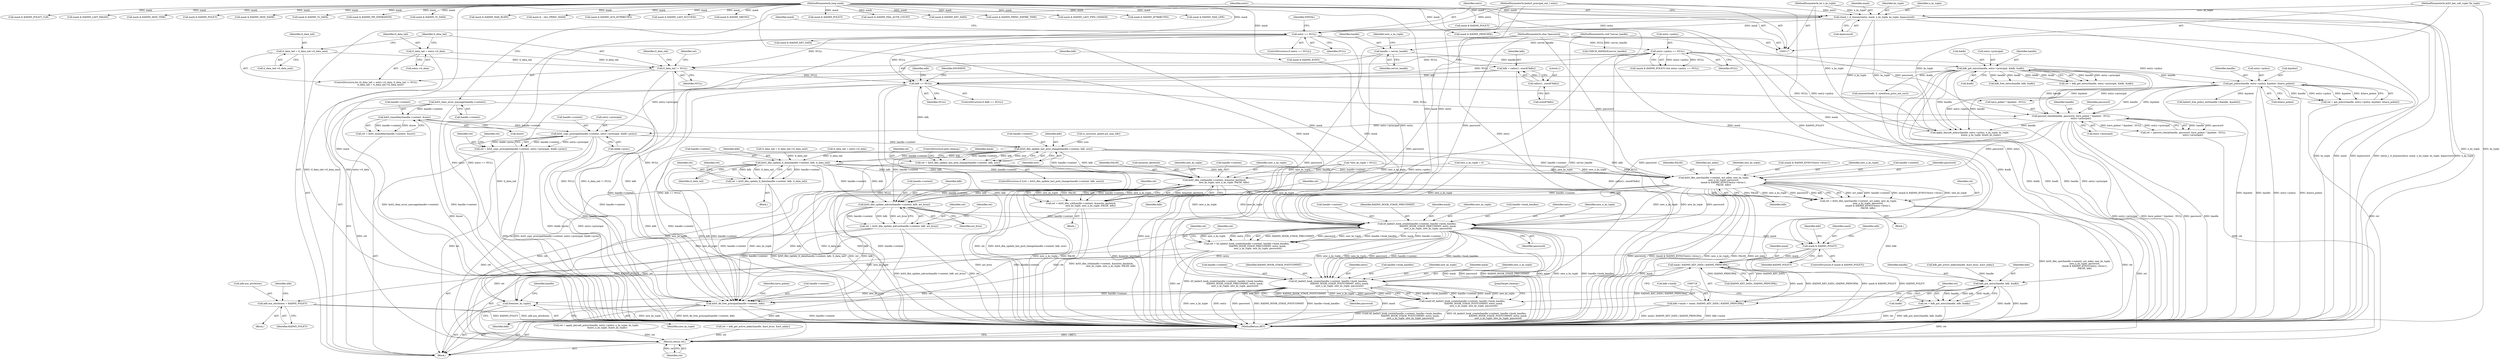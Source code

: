 digraph "0_krb5_e1caf6fb74981da62039846931ebdffed71309d1@pointer" {
"1000518" [label="(Call,krb5_copy_principal(handle->context, entry->principal, &kdb->princ))"];
"1000362" [label="(Call,krb5_timeofday(handle->context, &now))"];
"1000151" [label="(Call,krb5_clear_error_message(handle->context))"];
"1000345" [label="(Call,passwd_check(handle, password, have_polent ? &polent : NULL,\n                           entry->principal))"];
"1000328" [label="(Call,get_policy(handle, entry->policy, &polent, &have_polent))"];
"1000277" [label="(Call,kdb_get_entry(handle, entry->principal, &kdb, &adb))"];
"1000136" [label="(Call,handle = server_handle)"];
"1000118" [label="(MethodParameterIn,void *server_handle)"];
"1000224" [label="(Call,entry->policy == NULL)"];
"1000163" [label="(Call,entry == NULL)"];
"1000155" [label="(Call,check_1_6_dummy(entry, mask, n_ks_tuple, ks_tuple, &password))"];
"1000119" [label="(MethodParameterIn,kadm5_principal_ent_t entry)"];
"1000120" [label="(MethodParameterIn,long mask)"];
"1000121" [label="(MethodParameterIn,int n_ks_tuple)"];
"1000122" [label="(MethodParameterIn,krb5_key_salt_tuple *ks_tuple)"];
"1000123" [label="(MethodParameterIn,char *password)"];
"1000310" [label="(Call,kdb == NULL)"];
"1000302" [label="(Call,kdb = calloc(1, sizeof(*kdb)))"];
"1000304" [label="(Call,calloc(1, sizeof(*kdb)))"];
"1000258" [label="(Call,tl_data_tail != NULL)"];
"1000253" [label="(Call,tl_data_tail = entry->tl_data)"];
"1000261" [label="(Call,tl_data_tail = tl_data_tail->tl_data_next)"];
"1000516" [label="(Call,ret = krb5_copy_principal(handle->context, entry->principal, &kdb->princ))"];
"1000750" [label="(Return,return ret;)"];
"1000535" [label="(Call,krb5_dbe_update_last_pwd_change(handle->context, kdb, now))"];
"1000533" [label="(Call,ret = krb5_dbe_update_last_pwd_change(handle->context, kdb, now))"];
"1000562" [label="(Call,krb5_dbe_update_tl_data(handle->context, kdb, tl_data_tail))"];
"1000560" [label="(Call,ret = krb5_dbe_update_tl_data(handle->context, kdb, tl_data_tail))"];
"1000615" [label="(Call,krb5_dbe_cpw(handle->context, act_mkey, new_ks_tuple,\n                           new_n_ks_tuple, password,\n                           (mask & KADM5_KVNO)?entry->kvno:1,\n                           FALSE, kdb))"];
"1000613" [label="(Call,ret = krb5_dbe_cpw(handle->context, act_mkey, new_ks_tuple,\n                           new_n_ks_tuple, password,\n                           (mask & KADM5_KVNO)?entry->kvno:1,\n                           FALSE, kdb))"];
"1000652" [label="(Call,krb5_dbe_update_mkvno(handle->context, kdb, act_kvno))"];
"1000650" [label="(Call,ret = krb5_dbe_update_mkvno(handle->context, kdb, act_kvno))"];
"1000663" [label="(Call,k5_kadm5_hook_create(handle->context, handle->hook_handles,\n                               KADM5_HOOK_STAGE_PRECOMMIT, entry, mask,\n                               new_n_ks_tuple, new_ks_tuple, password))"];
"1000661" [label="(Call,ret = k5_kadm5_hook_create(handle->context, handle->hook_handles,\n                               KADM5_HOOK_STAGE_PRECOMMIT, entry, mask,\n                               new_n_ks_tuple, new_ks_tuple, password))"];
"1000685" [label="(Call,mask & KADM5_POLICY)"];
"1000689" [label="(Call,adb.aux_attributes = KADM5_POLICY)"];
"1000705" [label="(Call,mask | KADM5_KEY_DATA | KADM5_PRINCIPAL)"];
"1000701" [label="(Call,kdb->mask = mask | KADM5_KEY_DATA | KADM5_PRINCIPAL)"];
"1000719" [label="(Call,k5_kadm5_hook_create(handle->context, handle->hook_handles,\n                                KADM5_HOOK_STAGE_POSTCOMMIT, entry, mask,\n                                new_n_ks_tuple, new_ks_tuple, password))"];
"1000717" [label="(Call,(void) k5_kadm5_hook_create(handle->context, handle->hook_handles,\n                                KADM5_HOOK_STAGE_POSTCOMMIT, entry, mask,\n                                new_n_ks_tuple, new_ks_tuple, password))"];
"1000733" [label="(Call,free(new_ks_tuple))"];
"1000735" [label="(Call,krb5_db_free_principal(handle->context, kdb))"];
"1000712" [label="(Call,kdb_put_entry(handle, kdb, &adb))"];
"1000710" [label="(Call,ret = kdb_put_entry(handle, kdb, &adb))"];
"1000637" [label="(Call,krb5_dbe_crk(handle->context, &master_keyblock,\n                           new_ks_tuple, new_n_ks_tuple, FALSE, kdb))"];
"1000635" [label="(Call,ret = krb5_dbe_crk(handle->context, &master_keyblock,\n                           new_ks_tuple, new_n_ks_tuple, FALSE, kdb))"];
"1000136" [label="(Call,handle = server_handle)"];
"1000653" [label="(Call,handle->context)"];
"1000422" [label="(Call,mask & KADM5_MAX_RLIFE)"];
"1000645" [label="(Identifier,FALSE)"];
"1000242" [label="(Call,mask & ~ALL_PRINC_MASK)"];
"1000171" [label="(Call,mask & KADM5_PRINCIPAL)"];
"1000322" [label="(Call,mask & KADM5_POLICY)"];
"1000540" [label="(Identifier,now)"];
"1000688" [label="(Block,)"];
"1000641" [label="(Call,&master_keyblock)"];
"1000362" [label="(Call,krb5_timeofday(handle->context, &now))"];
"1000479" [label="(Call,ts_incr(now, polent.pw_max_life))"];
"1000664" [label="(Call,handle->context)"];
"1000191" [label="(Call,mask & KADM5_AUX_ATTRIBUTES)"];
"1000262" [label="(Identifier,tl_data_tail)"];
"1000703" [label="(Identifier,kdb)"];
"1000544" [label="(Identifier,mask)"];
"1000717" [label="(Call,(void) k5_kadm5_hook_create(handle->context, handle->hook_handles,\n                                KADM5_HOOK_STAGE_POSTCOMMIT, entry, mask,\n                                new_n_ks_tuple, new_ks_tuple, password))"];
"1000670" [label="(Identifier,KADM5_HOOK_STAGE_PRECOMMIT)"];
"1000643" [label="(Identifier,new_ks_tuple)"];
"1000563" [label="(Call,handle->context)"];
"1000224" [label="(Call,entry->policy == NULL)"];
"1000270" [label="(Identifier,tl_data_tail)"];
"1000573" [label="(Call,apply_keysalt_policy(handle, entry->policy, n_ks_tuple, ks_tuple,\n                               &new_n_ks_tuple, &new_ks_tuple))"];
"1000253" [label="(Call,tl_data_tail = entry->tl_data)"];
"1000751" [label="(Identifier,ret)"];
"1000646" [label="(Identifier,kdb)"];
"1000326" [label="(Call,ret = get_policy(handle, entry->policy, &polent, &have_polent))"];
"1000360" [label="(Call,ret = krb5_timeofday(handle->context, &now))"];
"1000282" [label="(Call,&kdb)"];
"1000157" [label="(Identifier,mask)"];
"1000517" [label="(Identifier,ret)"];
"1000648" [label="(Identifier,ret)"];
"1000220" [label="(Call,(mask & KADM5_POLICY) && entry->policy == NULL)"];
"1000686" [label="(Identifier,mask)"];
"1000714" [label="(Identifier,kdb)"];
"1000616" [label="(Call,handle->context)"];
"1000292" [label="(Call,kdb_free_entry(handle, kdb, &adb))"];
"1000652" [label="(Call,krb5_dbe_update_mkvno(handle->context, kdb, act_kvno))"];
"1000137" [label="(Identifier,handle)"];
"1000284" [label="(Call,&adb)"];
"1000727" [label="(Identifier,entry)"];
"1000302" [label="(Call,kdb = calloc(1, sizeof(*kdb)))"];
"1000615" [label="(Call,krb5_dbe_cpw(handle->context, act_mkey, new_ks_tuple,\n                           new_n_ks_tuple, password,\n                           (mask & KADM5_KVNO)?entry->kvno:1,\n                           FALSE, kdb))"];
"1000195" [label="(Call,mask & KADM5_LAST_SUCCESS)"];
"1000156" [label="(Identifier,entry)"];
"1000309" [label="(ControlStructure,if (kdb == NULL))"];
"1000713" [label="(Identifier,handle)"];
"1000741" [label="(Identifier,have_polent)"];
"1000622" [label="(Identifier,password)"];
"1000687" [label="(Identifier,KADM5_POLICY)"];
"1000279" [label="(Call,entry->principal)"];
"1000567" [label="(Identifier,tl_data_tail)"];
"1000632" [label="(Identifier,kdb)"];
"1000723" [label="(Call,handle->hook_handles)"];
"1000730" [label="(Identifier,new_ks_tuple)"];
"1000705" [label="(Call,mask | KADM5_KEY_DATA | KADM5_PRINCIPAL)"];
"1000728" [label="(Identifier,mask)"];
"1000701" [label="(Call,kdb->mask = mask | KADM5_KEY_DATA | KADM5_PRINCIPAL)"];
"1000119" [label="(MethodParameterIn,kadm5_principal_ent_t entry)"];
"1000164" [label="(Identifier,entry)"];
"1000706" [label="(Identifier,mask)"];
"1000255" [label="(Call,entry->tl_data)"];
"1000187" [label="(Call,mask & KADM5_MKVNO)"];
"1000599" [label="(Call,mask & KADM5_KEY_DATA)"];
"1000729" [label="(Identifier,new_n_ks_tuple)"];
"1000734" [label="(Identifier,new_ks_tuple)"];
"1000123" [label="(MethodParameterIn,char *password)"];
"1000685" [label="(Call,mask & KADM5_POLICY)"];
"1000525" [label="(Call,&kdb->princ)"];
"1000659" [label="(Identifier,ret)"];
"1000672" [label="(Identifier,mask)"];
"1000720" [label="(Call,handle->context)"];
"1000233" [label="(Call,mask & KADM5_POLICY)"];
"1000532" [label="(ControlStructure,if ((ret = krb5_dbe_update_last_pwd_change(handle->context, kdb, now))))"];
"1000674" [label="(Identifier,new_ks_tuple)"];
"1000146" [label="(Call,*new_ks_tuple = NULL)"];
"1000624" [label="(Call,mask & KADM5_KVNO)"];
"1000346" [label="(Identifier,handle)"];
"1000276" [label="(Identifier,ret)"];
"1000261" [label="(Call,tl_data_tail = tl_data_tail->tl_data_next)"];
"1000202" [label="(Call,mask & KADM5_FAIL_AUTH_COUNT)"];
"1000209" [label="(Call,mask & KADM5_KEY_DATA)"];
"1000696" [label="(Identifier,adb)"];
"1000122" [label="(MethodParameterIn,krb5_key_salt_tuple *ks_tuple)"];
"1000149" [label="(Call,CHECK_HANDLE(server_handle))"];
"1000667" [label="(Call,handle->hook_handles)"];
"1000172" [label="(Identifier,mask)"];
"1000345" [label="(Call,passwd_check(handle, password, have_polent ? &polent : NULL,\n                           entry->principal))"];
"1000335" [label="(Call,&have_polent)"];
"1000677" [label="(Identifier,ret)"];
"1000571" [label="(Call,ret = apply_keysalt_policy(handle, entry->policy, n_ks_tuple, ks_tuple,\n                               &new_n_ks_tuple, &new_ks_tuple))"];
"1000225" [label="(Call,entry->policy)"];
"1000707" [label="(Call,KADM5_KEY_DATA | KADM5_PRINCIPAL)"];
"1000443" [label="(Call,mask & KADM5_PRINC_EXPIRE_TIME)"];
"1000183" [label="(Call,mask & KADM5_LAST_PWD_CHANGE)"];
"1000518" [label="(Call,krb5_copy_principal(handle->context, entry->principal, &kdb->princ))"];
"1000304" [label="(Call,calloc(1, sizeof(*kdb)))"];
"1000536" [label="(Call,handle->context)"];
"1000589" [label="(Call,kdb_get_active_mkey(handle, &act_kvno, &act_mkey))"];
"1000380" [label="(Call,mask & KADM5_ATTRIBUTES)"];
"1000263" [label="(Call,tl_data_tail->tl_data_next)"];
"1000329" [label="(Identifier,handle)"];
"1000278" [label="(Identifier,handle)"];
"1000533" [label="(Call,ret = krb5_dbe_update_last_pwd_change(handle->context, kdb, now))"];
"1000259" [label="(Identifier,tl_data_tail)"];
"1000715" [label="(Call,&adb)"];
"1000566" [label="(Identifier,kdb)"];
"1000554" [label="(Call,tl_data_tail = tl_data_tail->tl_data_next)"];
"1000159" [label="(Identifier,ks_tuple)"];
"1000587" [label="(Call,ret = kdb_get_active_mkey(handle, &act_kvno, &act_mkey))"];
"1000631" [label="(Identifier,FALSE)"];
"1000732" [label="(JumpTarget,cleanup:)"];
"1000561" [label="(Identifier,ret)"];
"1000638" [label="(Call,handle->context)"];
"1000661" [label="(Call,ret = k5_kadm5_hook_create(handle->context, handle->hook_handles,\n                               KADM5_HOOK_STAGE_PRECOMMIT, entry, mask,\n                               new_n_ks_tuple, new_ks_tuple, password))"];
"1000311" [label="(Identifier,kdb)"];
"1000167" [label="(Identifier,EINVAL)"];
"1000619" [label="(Identifier,act_mkey)"];
"1000671" [label="(Identifier,entry)"];
"1000519" [label="(Call,handle->context)"];
"1000138" [label="(Identifier,server_handle)"];
"1000120" [label="(MethodParameterIn,long mask)"];
"1000634" [label="(Block,)"];
"1000636" [label="(Identifier,ret)"];
"1000258" [label="(Call,tl_data_tail != NULL)"];
"1000522" [label="(Call,entry->principal)"];
"1000731" [label="(Identifier,password)"];
"1000737" [label="(Identifier,handle)"];
"1000151" [label="(Call,krb5_clear_error_message(handle->context))"];
"1000305" [label="(Literal,1)"];
"1000401" [label="(Call,mask & KADM5_MAX_LIFE)"];
"1000548" [label="(Call,tl_data_tail = entry->tl_data)"];
"1000516" [label="(Call,ret = krb5_copy_principal(handle->context, entry->principal, &kdb->princ))"];
"1000684" [label="(ControlStructure,if (mask & KADM5_POLICY))"];
"1000644" [label="(Identifier,new_n_ks_tuple)"];
"1000236" [label="(Call,mask & KADM5_POLICY_CLR)"];
"1000675" [label="(Identifier,password)"];
"1000673" [label="(Identifier,new_n_ks_tuple)"];
"1000530" [label="(Identifier,ret)"];
"1000650" [label="(Call,ret = krb5_dbe_update_mkvno(handle->context, kdb, act_kvno))"];
"1000662" [label="(Identifier,ret)"];
"1000160" [label="(Call,&password)"];
"1000260" [label="(Identifier,NULL)"];
"1000199" [label="(Call,mask & KADM5_LAST_FAILED)"];
"1000348" [label="(Call,have_polent ? &polent : NULL)"];
"1000562" [label="(Call,krb5_dbe_update_tl_data(handle->context, kdb, tl_data_tail))"];
"1000560" [label="(Call,ret = krb5_dbe_update_tl_data(handle->context, kdb, tl_data_tail))"];
"1000277" [label="(Call,kdb_get_entry(handle, entry->principal, &kdb, &adb))"];
"1000252" [label="(ControlStructure,for (tl_data_tail = entry->tl_data; tl_data_tail != NULL;\n             tl_data_tail = tl_data_tail->tl_data_next))"];
"1000635" [label="(Call,ret = krb5_dbe_crk(handle->context, &master_keyblock,\n                           new_ks_tuple, new_n_ks_tuple, FALSE, kdb))"];
"1000347" [label="(Identifier,password)"];
"1000690" [label="(Call,adb.aux_attributes)"];
"1000689" [label="(Call,adb.aux_attributes = KADM5_POLICY)"];
"1000303" [label="(Identifier,kdb)"];
"1000228" [label="(Identifier,NULL)"];
"1000539" [label="(Identifier,kdb)"];
"1000637" [label="(Call,krb5_dbe_crk(handle->context, &master_keyblock,\n                           new_ks_tuple, new_n_ks_tuple, FALSE, kdb))"];
"1000620" [label="(Identifier,new_ks_tuple)"];
"1000165" [label="(Identifier,NULL)"];
"1000162" [label="(ControlStructure,if (entry == NULL))"];
"1000736" [label="(Call,handle->context)"];
"1000312" [label="(Identifier,NULL)"];
"1000317" [label="(Identifier,adb)"];
"1000656" [label="(Identifier,kdb)"];
"1000739" [label="(Identifier,kdb)"];
"1000663" [label="(Call,k5_kadm5_hook_create(handle->context, handle->hook_handles,\n                               KADM5_HOOK_STAGE_PRECOMMIT, entry, mask,\n                               new_n_ks_tuple, new_ks_tuple, password))"];
"1000726" [label="(Identifier,KADM5_HOOK_STAGE_POSTCOMMIT)"];
"1000124" [label="(Block,)"];
"1000623" [label="(Call,(mask & KADM5_KVNO)?entry->kvno:1)"];
"1000651" [label="(Identifier,ret)"];
"1000143" [label="(Identifier,new_n_ks_tuple)"];
"1000179" [label="(Call,mask & KADM5_MOD_TIME)"];
"1000712" [label="(Call,kdb_put_entry(handle, kdb, &adb))"];
"1000163" [label="(Call,entry == NULL)"];
"1000612" [label="(Block,)"];
"1000158" [label="(Identifier,n_ks_tuple)"];
"1000330" [label="(Call,entry->policy)"];
"1000750" [label="(Return,return ret;)"];
"1000254" [label="(Identifier,tl_data_tail)"];
"1000155" [label="(Call,check_1_6_dummy(entry, mask, n_ks_tuple, ks_tuple, &password))"];
"1000569" [label="(Identifier,ret)"];
"1000535" [label="(Call,krb5_dbe_update_last_pwd_change(handle->context, kdb, now))"];
"1000221" [label="(Call,mask & KADM5_POLICY)"];
"1000306" [label="(Call,sizeof(*kdb))"];
"1000534" [label="(Identifier,ret)"];
"1000121" [label="(MethodParameterIn,int n_ks_tuple)"];
"1000744" [label="(Call,kadm5_free_policy_ent(handle->lhandle, &polent))"];
"1000541" [label="(ControlStructure,goto cleanup;)"];
"1000752" [label="(MethodReturn,RET)"];
"1000691" [label="(Identifier,adb)"];
"1000702" [label="(Call,kdb->mask)"];
"1000621" [label="(Identifier,new_n_ks_tuple)"];
"1000559" [label="(Block,)"];
"1000353" [label="(Call,entry->principal)"];
"1000175" [label="(Call,mask & KADM5_MOD_NAME)"];
"1000613" [label="(Call,ret = krb5_dbe_cpw(handle->context, act_mkey, new_ks_tuple,\n                           new_n_ks_tuple, password,\n                           (mask & KADM5_KVNO)?entry->kvno:1,\n                           FALSE, kdb))"];
"1000315" [label="(Call,memset(&adb, 0, sizeof(osa_princ_ent_rec)))"];
"1000333" [label="(Call,&polent)"];
"1000614" [label="(Identifier,ret)"];
"1000142" [label="(Call,new_n_ks_tuple = 0)"];
"1000735" [label="(Call,krb5_db_free_principal(handle->context, kdb))"];
"1000248" [label="(Call,mask & KADM5_TL_DATA)"];
"1000343" [label="(Call,ret = passwd_check(handle, password, have_polent ? &polent : NULL,\n                           entry->principal))"];
"1000491" [label="(Call,mask & KADM5_PW_EXPIRATION)"];
"1000733" [label="(Call,free(new_ks_tuple))"];
"1000363" [label="(Call,handle->context)"];
"1000275" [label="(Call,ret = kdb_get_entry(handle, entry->principal, &kdb, &adb))"];
"1000543" [label="(Call,mask & KADM5_TL_DATA)"];
"1000719" [label="(Call,k5_kadm5_hook_create(handle->context, handle->hook_handles,\n                                KADM5_HOOK_STAGE_POSTCOMMIT, entry, mask,\n                                new_n_ks_tuple, new_ks_tuple, password))"];
"1000657" [label="(Identifier,act_kvno)"];
"1000693" [label="(Identifier,KADM5_POLICY)"];
"1000328" [label="(Call,get_policy(handle, entry->policy, &polent, &have_polent))"];
"1000314" [label="(Identifier,ENOMEM)"];
"1000711" [label="(Identifier,ret)"];
"1000310" [label="(Call,kdb == NULL)"];
"1000366" [label="(Call,&now)"];
"1000118" [label="(MethodParameterIn,void *server_handle)"];
"1000710" [label="(Call,ret = kdb_put_entry(handle, kdb, &adb))"];
"1000152" [label="(Call,handle->context)"];
"1000518" -> "1000516"  [label="AST: "];
"1000518" -> "1000525"  [label="CFG: "];
"1000519" -> "1000518"  [label="AST: "];
"1000522" -> "1000518"  [label="AST: "];
"1000525" -> "1000518"  [label="AST: "];
"1000516" -> "1000518"  [label="CFG: "];
"1000518" -> "1000752"  [label="DDG: &kdb->princ"];
"1000518" -> "1000752"  [label="DDG: entry->principal"];
"1000518" -> "1000516"  [label="DDG: handle->context"];
"1000518" -> "1000516"  [label="DDG: entry->principal"];
"1000518" -> "1000516"  [label="DDG: &kdb->princ"];
"1000362" -> "1000518"  [label="DDG: handle->context"];
"1000345" -> "1000518"  [label="DDG: entry->principal"];
"1000277" -> "1000518"  [label="DDG: entry->principal"];
"1000518" -> "1000535"  [label="DDG: handle->context"];
"1000518" -> "1000735"  [label="DDG: handle->context"];
"1000362" -> "1000360"  [label="AST: "];
"1000362" -> "1000366"  [label="CFG: "];
"1000363" -> "1000362"  [label="AST: "];
"1000366" -> "1000362"  [label="AST: "];
"1000360" -> "1000362"  [label="CFG: "];
"1000362" -> "1000752"  [label="DDG: &now"];
"1000362" -> "1000360"  [label="DDG: handle->context"];
"1000362" -> "1000360"  [label="DDG: &now"];
"1000151" -> "1000362"  [label="DDG: handle->context"];
"1000362" -> "1000735"  [label="DDG: handle->context"];
"1000151" -> "1000124"  [label="AST: "];
"1000151" -> "1000152"  [label="CFG: "];
"1000152" -> "1000151"  [label="AST: "];
"1000156" -> "1000151"  [label="CFG: "];
"1000151" -> "1000752"  [label="DDG: krb5_clear_error_message(handle->context)"];
"1000151" -> "1000752"  [label="DDG: handle->context"];
"1000151" -> "1000735"  [label="DDG: handle->context"];
"1000345" -> "1000343"  [label="AST: "];
"1000345" -> "1000353"  [label="CFG: "];
"1000346" -> "1000345"  [label="AST: "];
"1000347" -> "1000345"  [label="AST: "];
"1000348" -> "1000345"  [label="AST: "];
"1000353" -> "1000345"  [label="AST: "];
"1000343" -> "1000345"  [label="CFG: "];
"1000345" -> "1000752"  [label="DDG: entry->principal"];
"1000345" -> "1000752"  [label="DDG: have_polent ? &polent : NULL"];
"1000345" -> "1000752"  [label="DDG: password"];
"1000345" -> "1000752"  [label="DDG: handle"];
"1000345" -> "1000343"  [label="DDG: handle"];
"1000345" -> "1000343"  [label="DDG: password"];
"1000345" -> "1000343"  [label="DDG: have_polent ? &polent : NULL"];
"1000345" -> "1000343"  [label="DDG: entry->principal"];
"1000328" -> "1000345"  [label="DDG: handle"];
"1000328" -> "1000345"  [label="DDG: &polent"];
"1000277" -> "1000345"  [label="DDG: handle"];
"1000277" -> "1000345"  [label="DDG: entry->principal"];
"1000123" -> "1000345"  [label="DDG: password"];
"1000310" -> "1000345"  [label="DDG: NULL"];
"1000345" -> "1000573"  [label="DDG: handle"];
"1000345" -> "1000615"  [label="DDG: password"];
"1000345" -> "1000663"  [label="DDG: password"];
"1000328" -> "1000326"  [label="AST: "];
"1000328" -> "1000335"  [label="CFG: "];
"1000329" -> "1000328"  [label="AST: "];
"1000330" -> "1000328"  [label="AST: "];
"1000333" -> "1000328"  [label="AST: "];
"1000335" -> "1000328"  [label="AST: "];
"1000326" -> "1000328"  [label="CFG: "];
"1000328" -> "1000752"  [label="DDG: &polent"];
"1000328" -> "1000752"  [label="DDG: handle"];
"1000328" -> "1000752"  [label="DDG: entry->policy"];
"1000328" -> "1000752"  [label="DDG: &have_polent"];
"1000328" -> "1000326"  [label="DDG: handle"];
"1000328" -> "1000326"  [label="DDG: entry->policy"];
"1000328" -> "1000326"  [label="DDG: &polent"];
"1000328" -> "1000326"  [label="DDG: &have_polent"];
"1000277" -> "1000328"  [label="DDG: handle"];
"1000224" -> "1000328"  [label="DDG: entry->policy"];
"1000328" -> "1000348"  [label="DDG: &polent"];
"1000328" -> "1000573"  [label="DDG: handle"];
"1000328" -> "1000573"  [label="DDG: entry->policy"];
"1000328" -> "1000744"  [label="DDG: &polent"];
"1000277" -> "1000275"  [label="AST: "];
"1000277" -> "1000284"  [label="CFG: "];
"1000278" -> "1000277"  [label="AST: "];
"1000279" -> "1000277"  [label="AST: "];
"1000282" -> "1000277"  [label="AST: "];
"1000284" -> "1000277"  [label="AST: "];
"1000275" -> "1000277"  [label="CFG: "];
"1000277" -> "1000752"  [label="DDG: &kdb"];
"1000277" -> "1000752"  [label="DDG: &adb"];
"1000277" -> "1000752"  [label="DDG: handle"];
"1000277" -> "1000752"  [label="DDG: entry->principal"];
"1000277" -> "1000275"  [label="DDG: handle"];
"1000277" -> "1000275"  [label="DDG: entry->principal"];
"1000277" -> "1000275"  [label="DDG: &kdb"];
"1000277" -> "1000275"  [label="DDG: &adb"];
"1000136" -> "1000277"  [label="DDG: handle"];
"1000277" -> "1000292"  [label="DDG: handle"];
"1000277" -> "1000292"  [label="DDG: &adb"];
"1000277" -> "1000315"  [label="DDG: &adb"];
"1000277" -> "1000573"  [label="DDG: handle"];
"1000136" -> "1000124"  [label="AST: "];
"1000136" -> "1000138"  [label="CFG: "];
"1000137" -> "1000136"  [label="AST: "];
"1000138" -> "1000136"  [label="AST: "];
"1000143" -> "1000136"  [label="CFG: "];
"1000136" -> "1000752"  [label="DDG: handle"];
"1000118" -> "1000136"  [label="DDG: server_handle"];
"1000118" -> "1000117"  [label="AST: "];
"1000118" -> "1000752"  [label="DDG: server_handle"];
"1000118" -> "1000149"  [label="DDG: server_handle"];
"1000224" -> "1000220"  [label="AST: "];
"1000224" -> "1000228"  [label="CFG: "];
"1000225" -> "1000224"  [label="AST: "];
"1000228" -> "1000224"  [label="AST: "];
"1000220" -> "1000224"  [label="CFG: "];
"1000224" -> "1000752"  [label="DDG: entry->policy"];
"1000224" -> "1000752"  [label="DDG: NULL"];
"1000224" -> "1000220"  [label="DDG: entry->policy"];
"1000224" -> "1000220"  [label="DDG: NULL"];
"1000163" -> "1000224"  [label="DDG: NULL"];
"1000224" -> "1000258"  [label="DDG: NULL"];
"1000224" -> "1000310"  [label="DDG: NULL"];
"1000224" -> "1000573"  [label="DDG: entry->policy"];
"1000163" -> "1000162"  [label="AST: "];
"1000163" -> "1000165"  [label="CFG: "];
"1000164" -> "1000163"  [label="AST: "];
"1000165" -> "1000163"  [label="AST: "];
"1000167" -> "1000163"  [label="CFG: "];
"1000172" -> "1000163"  [label="CFG: "];
"1000163" -> "1000752"  [label="DDG: entry"];
"1000163" -> "1000752"  [label="DDG: entry == NULL"];
"1000163" -> "1000752"  [label="DDG: NULL"];
"1000155" -> "1000163"  [label="DDG: entry"];
"1000119" -> "1000163"  [label="DDG: entry"];
"1000163" -> "1000258"  [label="DDG: NULL"];
"1000163" -> "1000310"  [label="DDG: NULL"];
"1000163" -> "1000663"  [label="DDG: entry"];
"1000155" -> "1000124"  [label="AST: "];
"1000155" -> "1000160"  [label="CFG: "];
"1000156" -> "1000155"  [label="AST: "];
"1000157" -> "1000155"  [label="AST: "];
"1000158" -> "1000155"  [label="AST: "];
"1000159" -> "1000155"  [label="AST: "];
"1000160" -> "1000155"  [label="AST: "];
"1000164" -> "1000155"  [label="CFG: "];
"1000155" -> "1000752"  [label="DDG: ks_tuple"];
"1000155" -> "1000752"  [label="DDG: mask"];
"1000155" -> "1000752"  [label="DDG: &password"];
"1000155" -> "1000752"  [label="DDG: check_1_6_dummy(entry, mask, n_ks_tuple, ks_tuple, &password)"];
"1000155" -> "1000752"  [label="DDG: n_ks_tuple"];
"1000119" -> "1000155"  [label="DDG: entry"];
"1000120" -> "1000155"  [label="DDG: mask"];
"1000121" -> "1000155"  [label="DDG: n_ks_tuple"];
"1000122" -> "1000155"  [label="DDG: ks_tuple"];
"1000155" -> "1000171"  [label="DDG: mask"];
"1000155" -> "1000573"  [label="DDG: n_ks_tuple"];
"1000155" -> "1000573"  [label="DDG: ks_tuple"];
"1000119" -> "1000117"  [label="AST: "];
"1000119" -> "1000752"  [label="DDG: entry"];
"1000119" -> "1000663"  [label="DDG: entry"];
"1000119" -> "1000719"  [label="DDG: entry"];
"1000120" -> "1000117"  [label="AST: "];
"1000120" -> "1000752"  [label="DDG: mask"];
"1000120" -> "1000171"  [label="DDG: mask"];
"1000120" -> "1000175"  [label="DDG: mask"];
"1000120" -> "1000179"  [label="DDG: mask"];
"1000120" -> "1000183"  [label="DDG: mask"];
"1000120" -> "1000187"  [label="DDG: mask"];
"1000120" -> "1000191"  [label="DDG: mask"];
"1000120" -> "1000195"  [label="DDG: mask"];
"1000120" -> "1000199"  [label="DDG: mask"];
"1000120" -> "1000202"  [label="DDG: mask"];
"1000120" -> "1000209"  [label="DDG: mask"];
"1000120" -> "1000221"  [label="DDG: mask"];
"1000120" -> "1000233"  [label="DDG: mask"];
"1000120" -> "1000236"  [label="DDG: mask"];
"1000120" -> "1000242"  [label="DDG: mask"];
"1000120" -> "1000248"  [label="DDG: mask"];
"1000120" -> "1000322"  [label="DDG: mask"];
"1000120" -> "1000380"  [label="DDG: mask"];
"1000120" -> "1000401"  [label="DDG: mask"];
"1000120" -> "1000422"  [label="DDG: mask"];
"1000120" -> "1000443"  [label="DDG: mask"];
"1000120" -> "1000491"  [label="DDG: mask"];
"1000120" -> "1000543"  [label="DDG: mask"];
"1000120" -> "1000599"  [label="DDG: mask"];
"1000120" -> "1000624"  [label="DDG: mask"];
"1000120" -> "1000663"  [label="DDG: mask"];
"1000120" -> "1000685"  [label="DDG: mask"];
"1000120" -> "1000705"  [label="DDG: mask"];
"1000120" -> "1000719"  [label="DDG: mask"];
"1000121" -> "1000117"  [label="AST: "];
"1000121" -> "1000752"  [label="DDG: n_ks_tuple"];
"1000121" -> "1000573"  [label="DDG: n_ks_tuple"];
"1000122" -> "1000117"  [label="AST: "];
"1000122" -> "1000752"  [label="DDG: ks_tuple"];
"1000122" -> "1000573"  [label="DDG: ks_tuple"];
"1000123" -> "1000117"  [label="AST: "];
"1000123" -> "1000752"  [label="DDG: password"];
"1000123" -> "1000615"  [label="DDG: password"];
"1000123" -> "1000663"  [label="DDG: password"];
"1000123" -> "1000719"  [label="DDG: password"];
"1000310" -> "1000309"  [label="AST: "];
"1000310" -> "1000312"  [label="CFG: "];
"1000311" -> "1000310"  [label="AST: "];
"1000312" -> "1000310"  [label="AST: "];
"1000314" -> "1000310"  [label="CFG: "];
"1000317" -> "1000310"  [label="CFG: "];
"1000310" -> "1000752"  [label="DDG: kdb == NULL"];
"1000310" -> "1000752"  [label="DDG: NULL"];
"1000310" -> "1000752"  [label="DDG: kdb"];
"1000302" -> "1000310"  [label="DDG: kdb"];
"1000258" -> "1000310"  [label="DDG: NULL"];
"1000310" -> "1000348"  [label="DDG: NULL"];
"1000310" -> "1000535"  [label="DDG: kdb"];
"1000310" -> "1000735"  [label="DDG: kdb"];
"1000302" -> "1000124"  [label="AST: "];
"1000302" -> "1000304"  [label="CFG: "];
"1000303" -> "1000302"  [label="AST: "];
"1000304" -> "1000302"  [label="AST: "];
"1000311" -> "1000302"  [label="CFG: "];
"1000302" -> "1000752"  [label="DDG: calloc(1, sizeof(*kdb))"];
"1000304" -> "1000302"  [label="DDG: 1"];
"1000304" -> "1000306"  [label="CFG: "];
"1000305" -> "1000304"  [label="AST: "];
"1000306" -> "1000304"  [label="AST: "];
"1000258" -> "1000252"  [label="AST: "];
"1000258" -> "1000260"  [label="CFG: "];
"1000259" -> "1000258"  [label="AST: "];
"1000260" -> "1000258"  [label="AST: "];
"1000270" -> "1000258"  [label="CFG: "];
"1000276" -> "1000258"  [label="CFG: "];
"1000258" -> "1000752"  [label="DDG: tl_data_tail"];
"1000258" -> "1000752"  [label="DDG: NULL"];
"1000258" -> "1000752"  [label="DDG: tl_data_tail != NULL"];
"1000253" -> "1000258"  [label="DDG: tl_data_tail"];
"1000261" -> "1000258"  [label="DDG: tl_data_tail"];
"1000253" -> "1000252"  [label="AST: "];
"1000253" -> "1000255"  [label="CFG: "];
"1000254" -> "1000253"  [label="AST: "];
"1000255" -> "1000253"  [label="AST: "];
"1000259" -> "1000253"  [label="CFG: "];
"1000253" -> "1000752"  [label="DDG: entry->tl_data"];
"1000261" -> "1000252"  [label="AST: "];
"1000261" -> "1000263"  [label="CFG: "];
"1000262" -> "1000261"  [label="AST: "];
"1000263" -> "1000261"  [label="AST: "];
"1000259" -> "1000261"  [label="CFG: "];
"1000261" -> "1000752"  [label="DDG: tl_data_tail->tl_data_next"];
"1000516" -> "1000124"  [label="AST: "];
"1000517" -> "1000516"  [label="AST: "];
"1000530" -> "1000516"  [label="CFG: "];
"1000516" -> "1000752"  [label="DDG: krb5_copy_principal(handle->context, entry->principal, &kdb->princ)"];
"1000516" -> "1000752"  [label="DDG: ret"];
"1000516" -> "1000750"  [label="DDG: ret"];
"1000750" -> "1000124"  [label="AST: "];
"1000750" -> "1000751"  [label="CFG: "];
"1000751" -> "1000750"  [label="AST: "];
"1000752" -> "1000750"  [label="CFG: "];
"1000750" -> "1000752"  [label="DDG: <RET>"];
"1000751" -> "1000750"  [label="DDG: ret"];
"1000613" -> "1000750"  [label="DDG: ret"];
"1000360" -> "1000750"  [label="DDG: ret"];
"1000650" -> "1000750"  [label="DDG: ret"];
"1000661" -> "1000750"  [label="DDG: ret"];
"1000587" -> "1000750"  [label="DDG: ret"];
"1000571" -> "1000750"  [label="DDG: ret"];
"1000533" -> "1000750"  [label="DDG: ret"];
"1000635" -> "1000750"  [label="DDG: ret"];
"1000326" -> "1000750"  [label="DDG: ret"];
"1000560" -> "1000750"  [label="DDG: ret"];
"1000710" -> "1000750"  [label="DDG: ret"];
"1000343" -> "1000750"  [label="DDG: ret"];
"1000535" -> "1000533"  [label="AST: "];
"1000535" -> "1000540"  [label="CFG: "];
"1000536" -> "1000535"  [label="AST: "];
"1000539" -> "1000535"  [label="AST: "];
"1000540" -> "1000535"  [label="AST: "];
"1000533" -> "1000535"  [label="CFG: "];
"1000535" -> "1000752"  [label="DDG: now"];
"1000535" -> "1000533"  [label="DDG: handle->context"];
"1000535" -> "1000533"  [label="DDG: kdb"];
"1000535" -> "1000533"  [label="DDG: now"];
"1000479" -> "1000535"  [label="DDG: now"];
"1000535" -> "1000562"  [label="DDG: handle->context"];
"1000535" -> "1000562"  [label="DDG: kdb"];
"1000535" -> "1000615"  [label="DDG: handle->context"];
"1000535" -> "1000615"  [label="DDG: kdb"];
"1000535" -> "1000637"  [label="DDG: handle->context"];
"1000535" -> "1000637"  [label="DDG: kdb"];
"1000535" -> "1000652"  [label="DDG: handle->context"];
"1000535" -> "1000652"  [label="DDG: kdb"];
"1000535" -> "1000735"  [label="DDG: handle->context"];
"1000535" -> "1000735"  [label="DDG: kdb"];
"1000533" -> "1000532"  [label="AST: "];
"1000534" -> "1000533"  [label="AST: "];
"1000541" -> "1000533"  [label="CFG: "];
"1000544" -> "1000533"  [label="CFG: "];
"1000533" -> "1000752"  [label="DDG: ret"];
"1000533" -> "1000752"  [label="DDG: krb5_dbe_update_last_pwd_change(handle->context, kdb, now)"];
"1000562" -> "1000560"  [label="AST: "];
"1000562" -> "1000567"  [label="CFG: "];
"1000563" -> "1000562"  [label="AST: "];
"1000566" -> "1000562"  [label="AST: "];
"1000567" -> "1000562"  [label="AST: "];
"1000560" -> "1000562"  [label="CFG: "];
"1000562" -> "1000752"  [label="DDG: tl_data_tail"];
"1000562" -> "1000560"  [label="DDG: handle->context"];
"1000562" -> "1000560"  [label="DDG: kdb"];
"1000562" -> "1000560"  [label="DDG: tl_data_tail"];
"1000554" -> "1000562"  [label="DDG: tl_data_tail"];
"1000548" -> "1000562"  [label="DDG: tl_data_tail"];
"1000562" -> "1000615"  [label="DDG: handle->context"];
"1000562" -> "1000615"  [label="DDG: kdb"];
"1000562" -> "1000637"  [label="DDG: handle->context"];
"1000562" -> "1000637"  [label="DDG: kdb"];
"1000562" -> "1000652"  [label="DDG: handle->context"];
"1000562" -> "1000652"  [label="DDG: kdb"];
"1000562" -> "1000735"  [label="DDG: handle->context"];
"1000562" -> "1000735"  [label="DDG: kdb"];
"1000560" -> "1000559"  [label="AST: "];
"1000561" -> "1000560"  [label="AST: "];
"1000569" -> "1000560"  [label="CFG: "];
"1000560" -> "1000752"  [label="DDG: krb5_dbe_update_tl_data(handle->context, kdb, tl_data_tail)"];
"1000560" -> "1000752"  [label="DDG: ret"];
"1000615" -> "1000613"  [label="AST: "];
"1000615" -> "1000632"  [label="CFG: "];
"1000616" -> "1000615"  [label="AST: "];
"1000619" -> "1000615"  [label="AST: "];
"1000620" -> "1000615"  [label="AST: "];
"1000621" -> "1000615"  [label="AST: "];
"1000622" -> "1000615"  [label="AST: "];
"1000623" -> "1000615"  [label="AST: "];
"1000631" -> "1000615"  [label="AST: "];
"1000632" -> "1000615"  [label="AST: "];
"1000613" -> "1000615"  [label="CFG: "];
"1000615" -> "1000752"  [label="DDG: password"];
"1000615" -> "1000752"  [label="DDG: (mask & KADM5_KVNO)?entry->kvno:1"];
"1000615" -> "1000752"  [label="DDG: new_n_ks_tuple"];
"1000615" -> "1000752"  [label="DDG: FALSE"];
"1000615" -> "1000752"  [label="DDG: act_mkey"];
"1000615" -> "1000613"  [label="DDG: act_mkey"];
"1000615" -> "1000613"  [label="DDG: handle->context"];
"1000615" -> "1000613"  [label="DDG: (mask & KADM5_KVNO)?entry->kvno:1"];
"1000615" -> "1000613"  [label="DDG: new_ks_tuple"];
"1000615" -> "1000613"  [label="DDG: FALSE"];
"1000615" -> "1000613"  [label="DDG: new_n_ks_tuple"];
"1000615" -> "1000613"  [label="DDG: password"];
"1000615" -> "1000613"  [label="DDG: kdb"];
"1000146" -> "1000615"  [label="DDG: new_ks_tuple"];
"1000142" -> "1000615"  [label="DDG: new_n_ks_tuple"];
"1000615" -> "1000652"  [label="DDG: handle->context"];
"1000615" -> "1000652"  [label="DDG: kdb"];
"1000615" -> "1000663"  [label="DDG: new_n_ks_tuple"];
"1000615" -> "1000663"  [label="DDG: new_ks_tuple"];
"1000615" -> "1000663"  [label="DDG: password"];
"1000615" -> "1000733"  [label="DDG: new_ks_tuple"];
"1000615" -> "1000735"  [label="DDG: handle->context"];
"1000615" -> "1000735"  [label="DDG: kdb"];
"1000613" -> "1000612"  [label="AST: "];
"1000614" -> "1000613"  [label="AST: "];
"1000648" -> "1000613"  [label="CFG: "];
"1000613" -> "1000752"  [label="DDG: ret"];
"1000613" -> "1000752"  [label="DDG: krb5_dbe_cpw(handle->context, act_mkey, new_ks_tuple,\n                           new_n_ks_tuple, password,\n                           (mask & KADM5_KVNO)?entry->kvno:1,\n                           FALSE, kdb)"];
"1000652" -> "1000650"  [label="AST: "];
"1000652" -> "1000657"  [label="CFG: "];
"1000653" -> "1000652"  [label="AST: "];
"1000656" -> "1000652"  [label="AST: "];
"1000657" -> "1000652"  [label="AST: "];
"1000650" -> "1000652"  [label="CFG: "];
"1000652" -> "1000752"  [label="DDG: act_kvno"];
"1000652" -> "1000650"  [label="DDG: handle->context"];
"1000652" -> "1000650"  [label="DDG: kdb"];
"1000652" -> "1000650"  [label="DDG: act_kvno"];
"1000637" -> "1000652"  [label="DDG: handle->context"];
"1000637" -> "1000652"  [label="DDG: kdb"];
"1000652" -> "1000663"  [label="DDG: handle->context"];
"1000652" -> "1000712"  [label="DDG: kdb"];
"1000652" -> "1000735"  [label="DDG: handle->context"];
"1000652" -> "1000735"  [label="DDG: kdb"];
"1000650" -> "1000124"  [label="AST: "];
"1000651" -> "1000650"  [label="AST: "];
"1000659" -> "1000650"  [label="CFG: "];
"1000650" -> "1000752"  [label="DDG: ret"];
"1000650" -> "1000752"  [label="DDG: krb5_dbe_update_mkvno(handle->context, kdb, act_kvno)"];
"1000663" -> "1000661"  [label="AST: "];
"1000663" -> "1000675"  [label="CFG: "];
"1000664" -> "1000663"  [label="AST: "];
"1000667" -> "1000663"  [label="AST: "];
"1000670" -> "1000663"  [label="AST: "];
"1000671" -> "1000663"  [label="AST: "];
"1000672" -> "1000663"  [label="AST: "];
"1000673" -> "1000663"  [label="AST: "];
"1000674" -> "1000663"  [label="AST: "];
"1000675" -> "1000663"  [label="AST: "];
"1000661" -> "1000663"  [label="CFG: "];
"1000663" -> "1000752"  [label="DDG: mask"];
"1000663" -> "1000752"  [label="DDG: password"];
"1000663" -> "1000752"  [label="DDG: KADM5_HOOK_STAGE_PRECOMMIT"];
"1000663" -> "1000752"  [label="DDG: entry"];
"1000663" -> "1000752"  [label="DDG: new_n_ks_tuple"];
"1000663" -> "1000752"  [label="DDG: handle->hook_handles"];
"1000663" -> "1000661"  [label="DDG: KADM5_HOOK_STAGE_PRECOMMIT"];
"1000663" -> "1000661"  [label="DDG: password"];
"1000663" -> "1000661"  [label="DDG: new_ks_tuple"];
"1000663" -> "1000661"  [label="DDG: handle->hook_handles"];
"1000663" -> "1000661"  [label="DDG: mask"];
"1000663" -> "1000661"  [label="DDG: handle->context"];
"1000663" -> "1000661"  [label="DDG: new_n_ks_tuple"];
"1000663" -> "1000661"  [label="DDG: entry"];
"1000599" -> "1000663"  [label="DDG: mask"];
"1000624" -> "1000663"  [label="DDG: mask"];
"1000637" -> "1000663"  [label="DDG: new_n_ks_tuple"];
"1000637" -> "1000663"  [label="DDG: new_ks_tuple"];
"1000142" -> "1000663"  [label="DDG: new_n_ks_tuple"];
"1000146" -> "1000663"  [label="DDG: new_ks_tuple"];
"1000663" -> "1000685"  [label="DDG: mask"];
"1000663" -> "1000719"  [label="DDG: handle->context"];
"1000663" -> "1000719"  [label="DDG: handle->hook_handles"];
"1000663" -> "1000719"  [label="DDG: entry"];
"1000663" -> "1000719"  [label="DDG: new_n_ks_tuple"];
"1000663" -> "1000719"  [label="DDG: new_ks_tuple"];
"1000663" -> "1000719"  [label="DDG: password"];
"1000663" -> "1000733"  [label="DDG: new_ks_tuple"];
"1000663" -> "1000735"  [label="DDG: handle->context"];
"1000661" -> "1000124"  [label="AST: "];
"1000662" -> "1000661"  [label="AST: "];
"1000677" -> "1000661"  [label="CFG: "];
"1000661" -> "1000752"  [label="DDG: k5_kadm5_hook_create(handle->context, handle->hook_handles,\n                               KADM5_HOOK_STAGE_PRECOMMIT, entry, mask,\n                               new_n_ks_tuple, new_ks_tuple, password)"];
"1000661" -> "1000752"  [label="DDG: ret"];
"1000685" -> "1000684"  [label="AST: "];
"1000685" -> "1000687"  [label="CFG: "];
"1000686" -> "1000685"  [label="AST: "];
"1000687" -> "1000685"  [label="AST: "];
"1000691" -> "1000685"  [label="CFG: "];
"1000703" -> "1000685"  [label="CFG: "];
"1000685" -> "1000752"  [label="DDG: mask & KADM5_POLICY"];
"1000685" -> "1000752"  [label="DDG: KADM5_POLICY"];
"1000322" -> "1000685"  [label="DDG: KADM5_POLICY"];
"1000685" -> "1000689"  [label="DDG: KADM5_POLICY"];
"1000685" -> "1000705"  [label="DDG: mask"];
"1000689" -> "1000688"  [label="AST: "];
"1000689" -> "1000693"  [label="CFG: "];
"1000690" -> "1000689"  [label="AST: "];
"1000693" -> "1000689"  [label="AST: "];
"1000696" -> "1000689"  [label="CFG: "];
"1000689" -> "1000752"  [label="DDG: KADM5_POLICY"];
"1000689" -> "1000752"  [label="DDG: adb.aux_attributes"];
"1000705" -> "1000701"  [label="AST: "];
"1000705" -> "1000707"  [label="CFG: "];
"1000706" -> "1000705"  [label="AST: "];
"1000707" -> "1000705"  [label="AST: "];
"1000701" -> "1000705"  [label="CFG: "];
"1000705" -> "1000752"  [label="DDG: KADM5_KEY_DATA | KADM5_PRINCIPAL"];
"1000705" -> "1000701"  [label="DDG: mask"];
"1000705" -> "1000701"  [label="DDG: KADM5_KEY_DATA | KADM5_PRINCIPAL"];
"1000707" -> "1000705"  [label="DDG: KADM5_KEY_DATA"];
"1000707" -> "1000705"  [label="DDG: KADM5_PRINCIPAL"];
"1000705" -> "1000719"  [label="DDG: mask"];
"1000701" -> "1000124"  [label="AST: "];
"1000702" -> "1000701"  [label="AST: "];
"1000711" -> "1000701"  [label="CFG: "];
"1000701" -> "1000752"  [label="DDG: mask | KADM5_KEY_DATA | KADM5_PRINCIPAL"];
"1000701" -> "1000752"  [label="DDG: kdb->mask"];
"1000719" -> "1000717"  [label="AST: "];
"1000719" -> "1000731"  [label="CFG: "];
"1000720" -> "1000719"  [label="AST: "];
"1000723" -> "1000719"  [label="AST: "];
"1000726" -> "1000719"  [label="AST: "];
"1000727" -> "1000719"  [label="AST: "];
"1000728" -> "1000719"  [label="AST: "];
"1000729" -> "1000719"  [label="AST: "];
"1000730" -> "1000719"  [label="AST: "];
"1000731" -> "1000719"  [label="AST: "];
"1000717" -> "1000719"  [label="CFG: "];
"1000719" -> "1000752"  [label="DDG: new_n_ks_tuple"];
"1000719" -> "1000752"  [label="DDG: entry"];
"1000719" -> "1000752"  [label="DDG: password"];
"1000719" -> "1000752"  [label="DDG: KADM5_HOOK_STAGE_POSTCOMMIT"];
"1000719" -> "1000752"  [label="DDG: handle->hook_handles"];
"1000719" -> "1000752"  [label="DDG: mask"];
"1000719" -> "1000717"  [label="DDG: handle->hook_handles"];
"1000719" -> "1000717"  [label="DDG: handle->context"];
"1000719" -> "1000717"  [label="DDG: mask"];
"1000719" -> "1000717"  [label="DDG: new_ks_tuple"];
"1000719" -> "1000717"  [label="DDG: KADM5_HOOK_STAGE_POSTCOMMIT"];
"1000719" -> "1000717"  [label="DDG: new_n_ks_tuple"];
"1000719" -> "1000717"  [label="DDG: password"];
"1000719" -> "1000717"  [label="DDG: entry"];
"1000719" -> "1000733"  [label="DDG: new_ks_tuple"];
"1000719" -> "1000735"  [label="DDG: handle->context"];
"1000717" -> "1000124"  [label="AST: "];
"1000718" -> "1000717"  [label="AST: "];
"1000732" -> "1000717"  [label="CFG: "];
"1000717" -> "1000752"  [label="DDG: (void) k5_kadm5_hook_create(handle->context, handle->hook_handles,\n                                KADM5_HOOK_STAGE_POSTCOMMIT, entry, mask,\n                                new_n_ks_tuple, new_ks_tuple, password)"];
"1000717" -> "1000752"  [label="DDG: k5_kadm5_hook_create(handle->context, handle->hook_handles,\n                                KADM5_HOOK_STAGE_POSTCOMMIT, entry, mask,\n                                new_n_ks_tuple, new_ks_tuple, password)"];
"1000733" -> "1000124"  [label="AST: "];
"1000733" -> "1000734"  [label="CFG: "];
"1000734" -> "1000733"  [label="AST: "];
"1000737" -> "1000733"  [label="CFG: "];
"1000733" -> "1000752"  [label="DDG: new_ks_tuple"];
"1000637" -> "1000733"  [label="DDG: new_ks_tuple"];
"1000146" -> "1000733"  [label="DDG: new_ks_tuple"];
"1000735" -> "1000124"  [label="AST: "];
"1000735" -> "1000739"  [label="CFG: "];
"1000736" -> "1000735"  [label="AST: "];
"1000739" -> "1000735"  [label="AST: "];
"1000741" -> "1000735"  [label="CFG: "];
"1000735" -> "1000752"  [label="DDG: krb5_db_free_principal(handle->context, kdb)"];
"1000735" -> "1000752"  [label="DDG: kdb"];
"1000735" -> "1000752"  [label="DDG: handle->context"];
"1000637" -> "1000735"  [label="DDG: handle->context"];
"1000637" -> "1000735"  [label="DDG: kdb"];
"1000712" -> "1000735"  [label="DDG: kdb"];
"1000712" -> "1000710"  [label="AST: "];
"1000712" -> "1000715"  [label="CFG: "];
"1000713" -> "1000712"  [label="AST: "];
"1000714" -> "1000712"  [label="AST: "];
"1000715" -> "1000712"  [label="AST: "];
"1000710" -> "1000712"  [label="CFG: "];
"1000712" -> "1000752"  [label="DDG: &adb"];
"1000712" -> "1000752"  [label="DDG: handle"];
"1000712" -> "1000710"  [label="DDG: handle"];
"1000712" -> "1000710"  [label="DDG: kdb"];
"1000712" -> "1000710"  [label="DDG: &adb"];
"1000589" -> "1000712"  [label="DDG: handle"];
"1000315" -> "1000712"  [label="DDG: &adb"];
"1000710" -> "1000124"  [label="AST: "];
"1000711" -> "1000710"  [label="AST: "];
"1000718" -> "1000710"  [label="CFG: "];
"1000710" -> "1000752"  [label="DDG: ret"];
"1000710" -> "1000752"  [label="DDG: kdb_put_entry(handle, kdb, &adb)"];
"1000637" -> "1000635"  [label="AST: "];
"1000637" -> "1000646"  [label="CFG: "];
"1000638" -> "1000637"  [label="AST: "];
"1000641" -> "1000637"  [label="AST: "];
"1000643" -> "1000637"  [label="AST: "];
"1000644" -> "1000637"  [label="AST: "];
"1000645" -> "1000637"  [label="AST: "];
"1000646" -> "1000637"  [label="AST: "];
"1000635" -> "1000637"  [label="CFG: "];
"1000637" -> "1000752"  [label="DDG: &master_keyblock"];
"1000637" -> "1000752"  [label="DDG: new_n_ks_tuple"];
"1000637" -> "1000752"  [label="DDG: FALSE"];
"1000637" -> "1000635"  [label="DDG: &master_keyblock"];
"1000637" -> "1000635"  [label="DDG: new_ks_tuple"];
"1000637" -> "1000635"  [label="DDG: FALSE"];
"1000637" -> "1000635"  [label="DDG: kdb"];
"1000637" -> "1000635"  [label="DDG: handle->context"];
"1000637" -> "1000635"  [label="DDG: new_n_ks_tuple"];
"1000146" -> "1000637"  [label="DDG: new_ks_tuple"];
"1000142" -> "1000637"  [label="DDG: new_n_ks_tuple"];
"1000635" -> "1000634"  [label="AST: "];
"1000636" -> "1000635"  [label="AST: "];
"1000648" -> "1000635"  [label="CFG: "];
"1000635" -> "1000752"  [label="DDG: krb5_dbe_crk(handle->context, &master_keyblock,\n                           new_ks_tuple, new_n_ks_tuple, FALSE, kdb)"];
"1000635" -> "1000752"  [label="DDG: ret"];
}
